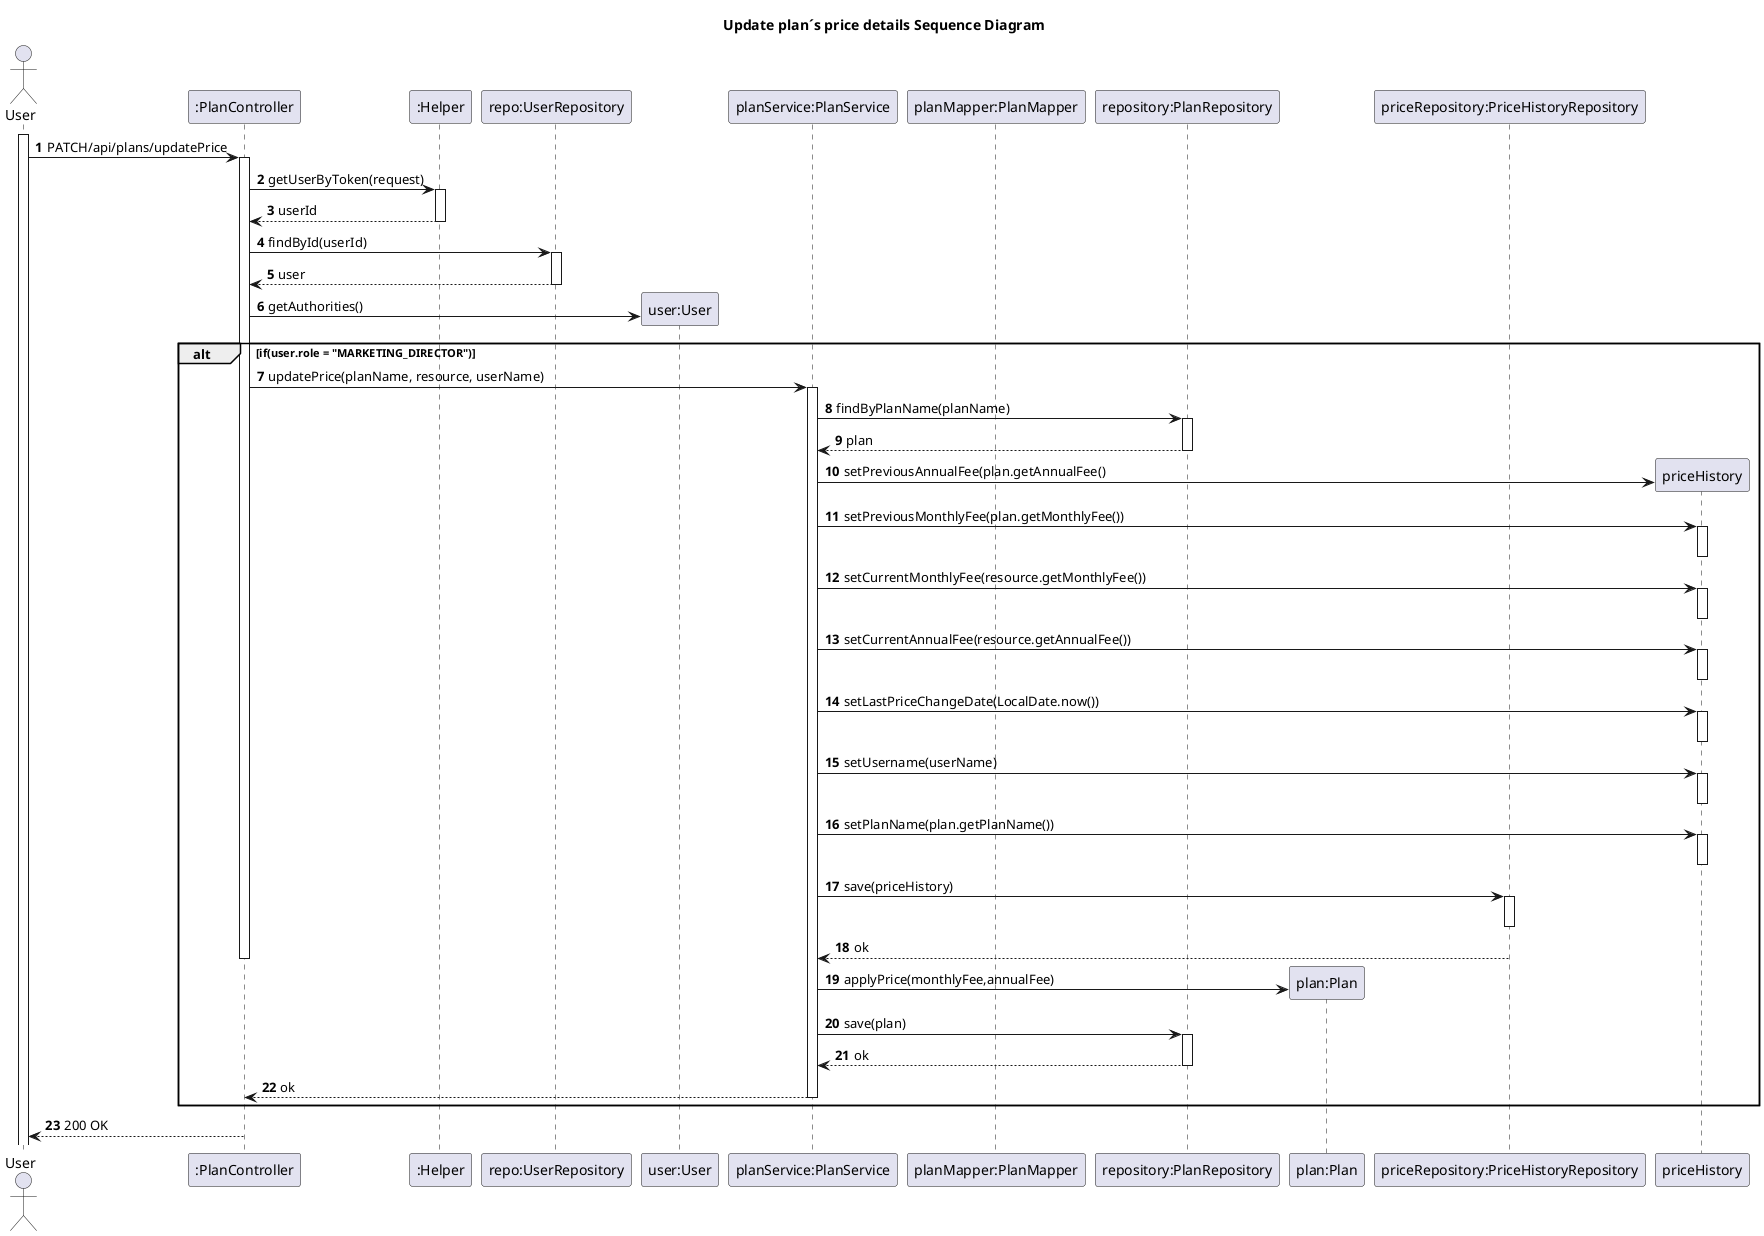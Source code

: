 @startuml
'https://plantuml.com/sequence-diagram

title Update plan´s price details Sequence Diagram

autoactivate on
autonumber
actor "User" as User
participant ":PlanController" as Ctrl
participant ":Helper" as Helper
participant "repo:UserRepository" as userRepo
participant "user:User" as usr
participant "planService:PlanService" as Svc
participant "planMapper:PlanMapper" as Mapper
participant "plan:Plan" as plan
participant "repository:PlanRepository" as planRepo
participant "priceHistory:PriceHistory" as plan
participant "priceRepository:PriceHistoryRepository" as priceRepo

activate User

User -> Ctrl: PATCH/api/plans/updatePrice
Ctrl -> Helper: getUserByToken(request)
Helper --> Ctrl: userId
Ctrl -> userRepo: findById(userId)
userRepo --> Ctrl: user
Ctrl -> usr**: getAuthorities()
alt if(user.role = "MARKETING_DIRECTOR")
    Ctrl -> Svc: updatePrice(planName, resource, userName)
    Svc -> planRepo: findByPlanName(planName)
    planRepo --> Svc: plan
    Svc->priceHistory**: setPreviousAnnualFee(plan.getAnnualFee()
    Svc->priceHistory:setPreviousMonthlyFee(plan.getMonthlyFee())
    deactivate
    Svc->priceHistory:setCurrentMonthlyFee(resource.getMonthlyFee())
    deactivate
    Svc->priceHistory:setCurrentAnnualFee(resource.getAnnualFee())
    deactivate
    Svc->priceHistory:setLastPriceChangeDate(LocalDate.now())
    deactivate
    Svc->priceHistory:setUsername(userName)
    deactivate
    Svc->priceHistory:setPlanName(plan.getPlanName())
    deactivate
    Svc -> priceRepo: save(priceHistory)
    deactivate
    priceRepo --> Svc: ok
    deactivate
    Svc -> plan**: applyPrice(monthlyFee,annualFee)

    Svc -> planRepo: save(plan)
    planRepo --> Svc: ok
    Svc --> Ctrl: ok
end
Ctrl --> User: 200 OK

@enduml
